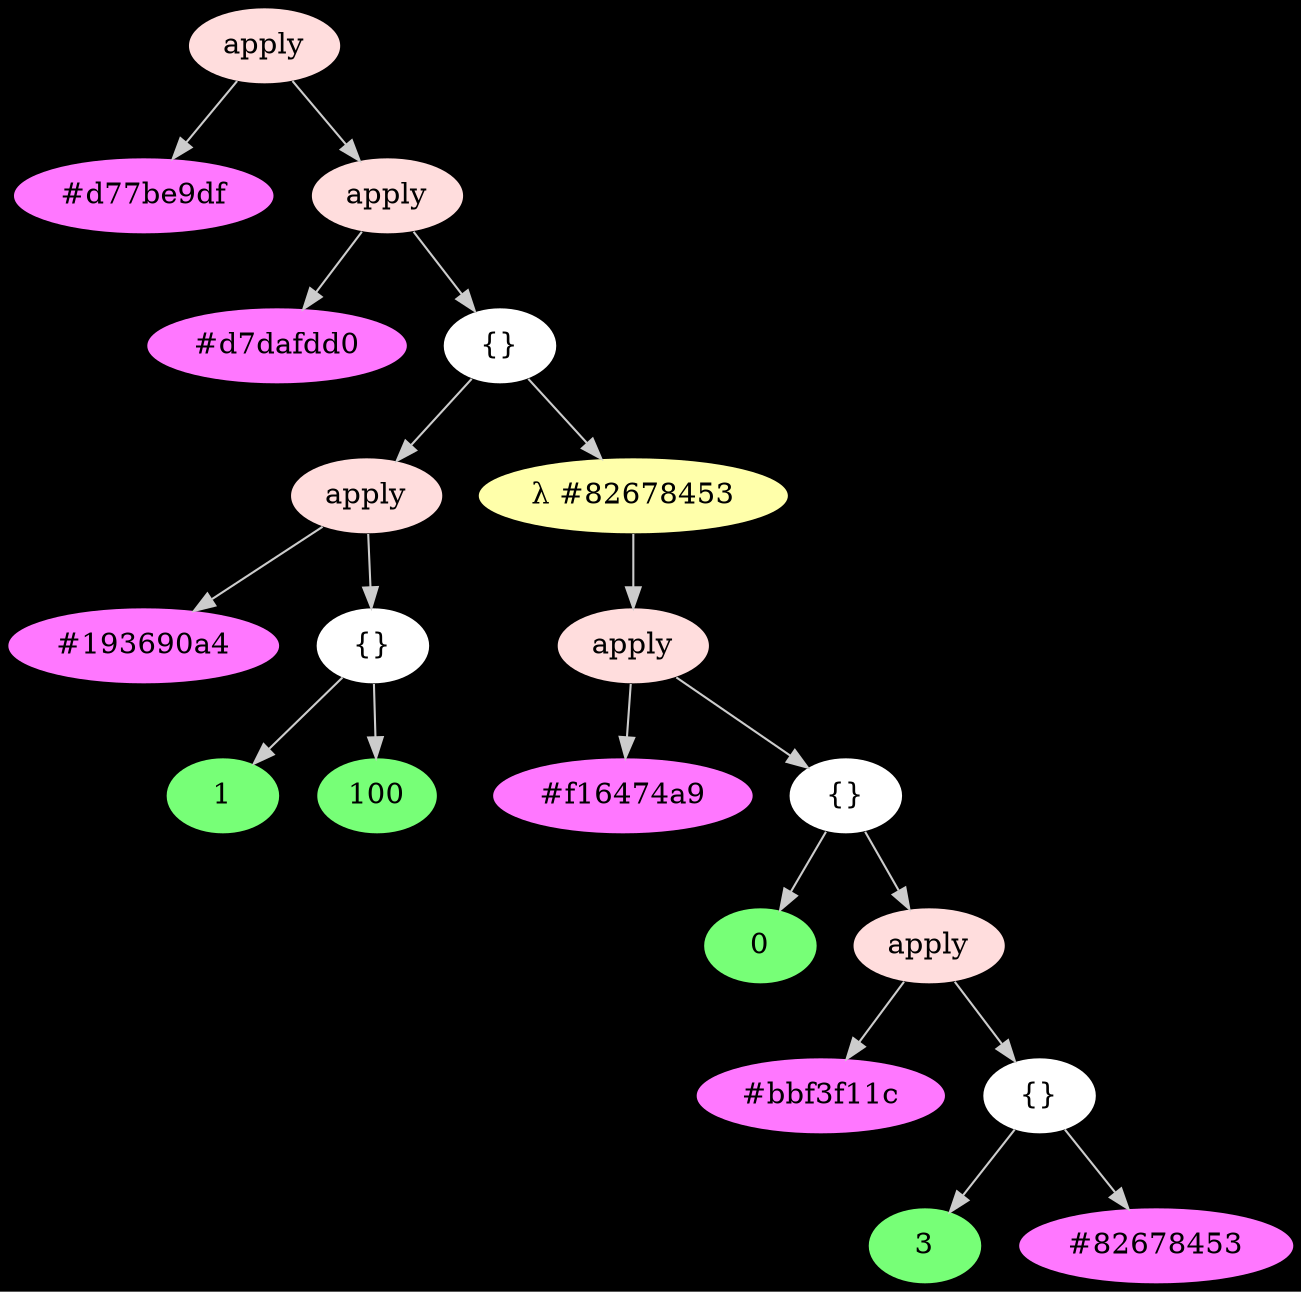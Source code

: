 digraph {
    bgcolor="black"

    edge [color="#cccccc"]

    node [style="filled" fontcolor="white" color=invis]

    node [fillcolor="#77ff77", fontcolor="black"]

    num_0 [label="0"]
    num_1 [label="1"]
    num_3 [label="3"]
    num_100 [label="100"]

    node [fillcolor="#ff77ff", fontcolor="black"]

    sum [label="#d77be9df"]
    filter [label="#d7dafdd0"]
    range [label="#193690a4"]
    mod [label="#bbf3f11c"]
    equals [label="#f16474a9"]
    var [label="#82678453"]

    node [fillcolor="white"]

    filter_args, range_args, equals_args, mod_args [label="{}"]

    node [fillcolor="#ffdddd"]

    apply_sum, apply_filter, apply_range, apply_equals, apply_mod [label="apply"]

    lam [label="λ #82678453" fillcolor="#ffffaa"]

    apply_sum -> sum
    apply_sum -> apply_filter
    apply_filter -> filter
    apply_filter -> filter_args
    filter_args -> apply_range
    filter_args -> lam
    apply_range -> range
    apply_range -> range_args
    range_args -> num_1
    range_args -> num_100
    lam -> apply_equals
    apply_equals -> equals
    apply_equals -> equals_args
    equals_args -> apply_mod
    equals_args -> num_0
    apply_mod -> mod
    apply_mod -> mod_args
    mod_args -> var
    mod_args -> num_3
}
